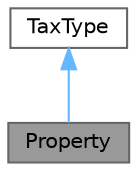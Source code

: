 digraph "Property"
{
 // LATEX_PDF_SIZE
  bgcolor="transparent";
  edge [fontname=Helvetica,fontsize=10,labelfontname=Helvetica,labelfontsize=10];
  node [fontname=Helvetica,fontsize=10,shape=box,height=0.2,width=0.4];
  Node1 [id="Node000001",label="Property",height=0.2,width=0.4,color="gray40", fillcolor="grey60", style="filled", fontcolor="black",tooltip="Represents a property with specific attributes and behaviors related to property tax calculation."];
  Node2 -> Node1 [id="edge2_Node000001_Node000002",dir="back",color="steelblue1",style="solid",tooltip=" "];
  Node2 [id="Node000002",label="TaxType",height=0.2,width=0.4,color="gray40", fillcolor="white", style="filled",URL="$classTaxType.html",tooltip="Represents a specific type of tax with a rate and type identifier."];
}
